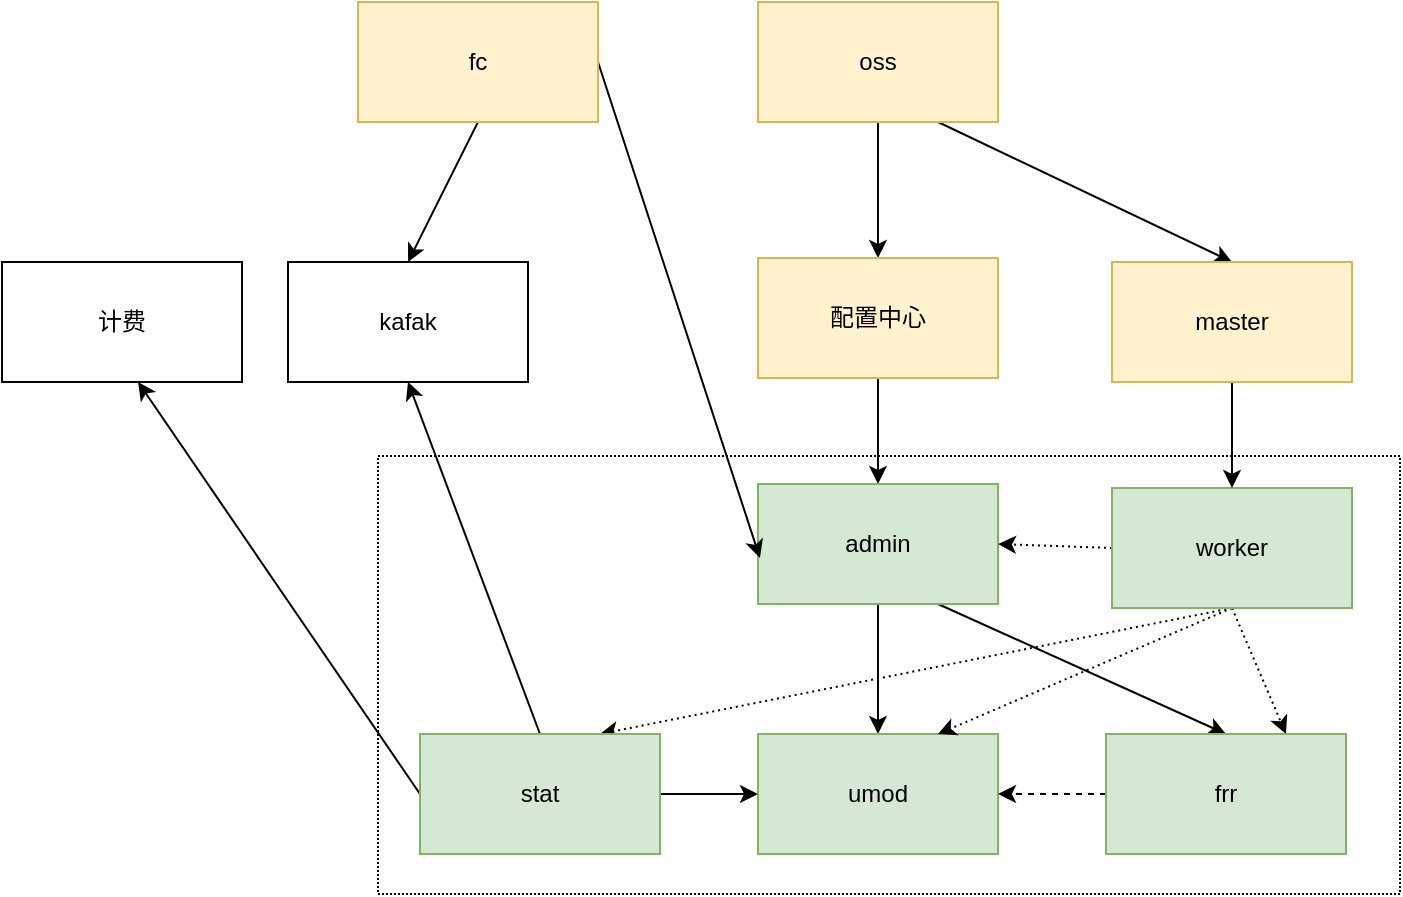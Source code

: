 <mxfile version="21.5.0" type="github">
  <diagram name="第 1 页" id="ligynVI5hM0cTCaL3_L3">
    <mxGraphModel dx="1187" dy="721" grid="0" gridSize="10" guides="1" tooltips="1" connect="1" arrows="1" fold="1" page="1" pageScale="1" pageWidth="827" pageHeight="1169" math="0" shadow="0">
      <root>
        <mxCell id="0" />
        <mxCell id="1" parent="0" />
        <mxCell id="4_ecRE2A7_DAbZta6cOR-30" value="" style="rounded=0;whiteSpace=wrap;html=1;dashed=1;dashPattern=1 1;" vertex="1" parent="1">
          <mxGeometry x="221" y="369" width="511" height="219" as="geometry" />
        </mxCell>
        <mxCell id="4_ecRE2A7_DAbZta6cOR-8" style="edgeStyle=orthogonalEdgeStyle;rounded=0;orthogonalLoop=1;jettySize=auto;html=1;exitX=0.5;exitY=1;exitDx=0;exitDy=0;entryX=0.5;entryY=0;entryDx=0;entryDy=0;" edge="1" parent="1" source="4_ecRE2A7_DAbZta6cOR-1" target="4_ecRE2A7_DAbZta6cOR-2">
          <mxGeometry relative="1" as="geometry" />
        </mxCell>
        <mxCell id="4_ecRE2A7_DAbZta6cOR-27" style="rounded=0;orthogonalLoop=1;jettySize=auto;html=1;exitX=0.75;exitY=1;exitDx=0;exitDy=0;entryX=0.5;entryY=0;entryDx=0;entryDy=0;" edge="1" parent="1" source="4_ecRE2A7_DAbZta6cOR-1" target="4_ecRE2A7_DAbZta6cOR-26">
          <mxGeometry relative="1" as="geometry" />
        </mxCell>
        <mxCell id="4_ecRE2A7_DAbZta6cOR-1" value="oss" style="rounded=0;whiteSpace=wrap;html=1;fillColor=#fff2cc;strokeColor=#d6b656;" vertex="1" parent="1">
          <mxGeometry x="411" y="142" width="120" height="60" as="geometry" />
        </mxCell>
        <mxCell id="4_ecRE2A7_DAbZta6cOR-9" style="edgeStyle=orthogonalEdgeStyle;rounded=0;orthogonalLoop=1;jettySize=auto;html=1;exitX=0.5;exitY=1;exitDx=0;exitDy=0;entryX=0.5;entryY=0;entryDx=0;entryDy=0;" edge="1" parent="1" source="4_ecRE2A7_DAbZta6cOR-2" target="4_ecRE2A7_DAbZta6cOR-3">
          <mxGeometry relative="1" as="geometry" />
        </mxCell>
        <mxCell id="4_ecRE2A7_DAbZta6cOR-2" value="配置中心" style="rounded=0;whiteSpace=wrap;html=1;fillColor=#fff2cc;strokeColor=#d6b656;" vertex="1" parent="1">
          <mxGeometry x="411" y="270" width="120" height="60" as="geometry" />
        </mxCell>
        <mxCell id="4_ecRE2A7_DAbZta6cOR-10" style="edgeStyle=orthogonalEdgeStyle;rounded=0;orthogonalLoop=1;jettySize=auto;html=1;exitX=0.5;exitY=1;exitDx=0;exitDy=0;entryX=0.5;entryY=0;entryDx=0;entryDy=0;" edge="1" parent="1" source="4_ecRE2A7_DAbZta6cOR-3" target="4_ecRE2A7_DAbZta6cOR-4">
          <mxGeometry relative="1" as="geometry" />
        </mxCell>
        <mxCell id="4_ecRE2A7_DAbZta6cOR-14" style="rounded=0;orthogonalLoop=1;jettySize=auto;html=1;exitX=0.75;exitY=1;exitDx=0;exitDy=0;entryX=0.5;entryY=0;entryDx=0;entryDy=0;" edge="1" parent="1" source="4_ecRE2A7_DAbZta6cOR-3" target="4_ecRE2A7_DAbZta6cOR-7">
          <mxGeometry relative="1" as="geometry" />
        </mxCell>
        <mxCell id="4_ecRE2A7_DAbZta6cOR-3" value="admin" style="rounded=0;whiteSpace=wrap;html=1;fillColor=#d5e8d4;strokeColor=#82b366;" vertex="1" parent="1">
          <mxGeometry x="411" y="383" width="120" height="60" as="geometry" />
        </mxCell>
        <mxCell id="4_ecRE2A7_DAbZta6cOR-4" value="umod" style="rounded=0;whiteSpace=wrap;html=1;fillColor=#d5e8d4;strokeColor=#82b366;" vertex="1" parent="1">
          <mxGeometry x="411" y="508" width="120" height="60" as="geometry" />
        </mxCell>
        <mxCell id="4_ecRE2A7_DAbZta6cOR-23" style="rounded=0;orthogonalLoop=1;jettySize=auto;html=1;exitX=0.5;exitY=1;exitDx=0;exitDy=0;entryX=0.75;entryY=0;entryDx=0;entryDy=0;dashed=1;dashPattern=1 2;" edge="1" parent="1" source="4_ecRE2A7_DAbZta6cOR-5" target="4_ecRE2A7_DAbZta6cOR-6">
          <mxGeometry relative="1" as="geometry" />
        </mxCell>
        <mxCell id="4_ecRE2A7_DAbZta6cOR-24" style="rounded=0;orthogonalLoop=1;jettySize=auto;html=1;exitX=0.5;exitY=1;exitDx=0;exitDy=0;entryX=0.75;entryY=0;entryDx=0;entryDy=0;dashed=1;dashPattern=1 2;" edge="1" parent="1" source="4_ecRE2A7_DAbZta6cOR-5" target="4_ecRE2A7_DAbZta6cOR-4">
          <mxGeometry relative="1" as="geometry" />
        </mxCell>
        <mxCell id="4_ecRE2A7_DAbZta6cOR-25" style="rounded=0;orthogonalLoop=1;jettySize=auto;html=1;exitX=0.5;exitY=1;exitDx=0;exitDy=0;entryX=0.75;entryY=0;entryDx=0;entryDy=0;dashed=1;dashPattern=1 2;" edge="1" parent="1" source="4_ecRE2A7_DAbZta6cOR-5" target="4_ecRE2A7_DAbZta6cOR-7">
          <mxGeometry relative="1" as="geometry" />
        </mxCell>
        <mxCell id="4_ecRE2A7_DAbZta6cOR-29" style="rounded=0;orthogonalLoop=1;jettySize=auto;html=1;exitX=0;exitY=0.5;exitDx=0;exitDy=0;entryX=1;entryY=0.5;entryDx=0;entryDy=0;dashed=1;dashPattern=1 2;" edge="1" parent="1" source="4_ecRE2A7_DAbZta6cOR-5" target="4_ecRE2A7_DAbZta6cOR-3">
          <mxGeometry relative="1" as="geometry" />
        </mxCell>
        <mxCell id="4_ecRE2A7_DAbZta6cOR-5" value="worker" style="rounded=0;whiteSpace=wrap;html=1;fillColor=#d5e8d4;strokeColor=#82b366;" vertex="1" parent="1">
          <mxGeometry x="588" y="385" width="120" height="60" as="geometry" />
        </mxCell>
        <mxCell id="4_ecRE2A7_DAbZta6cOR-13" style="edgeStyle=orthogonalEdgeStyle;rounded=0;orthogonalLoop=1;jettySize=auto;html=1;exitX=1;exitY=0.5;exitDx=0;exitDy=0;entryX=0;entryY=0.5;entryDx=0;entryDy=0;" edge="1" parent="1" source="4_ecRE2A7_DAbZta6cOR-6" target="4_ecRE2A7_DAbZta6cOR-4">
          <mxGeometry relative="1" as="geometry" />
        </mxCell>
        <mxCell id="4_ecRE2A7_DAbZta6cOR-18" style="rounded=0;orthogonalLoop=1;jettySize=auto;html=1;exitX=0.5;exitY=0;exitDx=0;exitDy=0;entryX=0.5;entryY=1;entryDx=0;entryDy=0;" edge="1" parent="1" source="4_ecRE2A7_DAbZta6cOR-6" target="4_ecRE2A7_DAbZta6cOR-16">
          <mxGeometry relative="1" as="geometry" />
        </mxCell>
        <mxCell id="4_ecRE2A7_DAbZta6cOR-22" style="rounded=0;orthogonalLoop=1;jettySize=auto;html=1;exitX=0;exitY=0.5;exitDx=0;exitDy=0;entryX=0.567;entryY=1;entryDx=0;entryDy=0;entryPerimeter=0;" edge="1" parent="1" source="4_ecRE2A7_DAbZta6cOR-6" target="4_ecRE2A7_DAbZta6cOR-21">
          <mxGeometry relative="1" as="geometry" />
        </mxCell>
        <mxCell id="4_ecRE2A7_DAbZta6cOR-6" value="stat" style="rounded=0;whiteSpace=wrap;html=1;fillColor=#d5e8d4;strokeColor=#82b366;" vertex="1" parent="1">
          <mxGeometry x="242" y="508" width="120" height="60" as="geometry" />
        </mxCell>
        <mxCell id="4_ecRE2A7_DAbZta6cOR-15" style="edgeStyle=orthogonalEdgeStyle;rounded=0;orthogonalLoop=1;jettySize=auto;html=1;exitX=0;exitY=0.5;exitDx=0;exitDy=0;entryX=1;entryY=0.5;entryDx=0;entryDy=0;dashed=1;" edge="1" parent="1" source="4_ecRE2A7_DAbZta6cOR-7" target="4_ecRE2A7_DAbZta6cOR-4">
          <mxGeometry relative="1" as="geometry" />
        </mxCell>
        <mxCell id="4_ecRE2A7_DAbZta6cOR-7" value="frr" style="rounded=0;whiteSpace=wrap;html=1;fillColor=#d5e8d4;strokeColor=#82b366;" vertex="1" parent="1">
          <mxGeometry x="585" y="508" width="120" height="60" as="geometry" />
        </mxCell>
        <mxCell id="4_ecRE2A7_DAbZta6cOR-16" value="kafak" style="rounded=0;whiteSpace=wrap;html=1;" vertex="1" parent="1">
          <mxGeometry x="176" y="272" width="120" height="60" as="geometry" />
        </mxCell>
        <mxCell id="4_ecRE2A7_DAbZta6cOR-19" style="rounded=0;orthogonalLoop=1;jettySize=auto;html=1;exitX=0.5;exitY=1;exitDx=0;exitDy=0;entryX=0.5;entryY=0;entryDx=0;entryDy=0;" edge="1" parent="1" source="4_ecRE2A7_DAbZta6cOR-17" target="4_ecRE2A7_DAbZta6cOR-16">
          <mxGeometry relative="1" as="geometry" />
        </mxCell>
        <mxCell id="4_ecRE2A7_DAbZta6cOR-20" style="rounded=0;orthogonalLoop=1;jettySize=auto;html=1;exitX=1;exitY=0.5;exitDx=0;exitDy=0;entryX=0.008;entryY=0.617;entryDx=0;entryDy=0;entryPerimeter=0;" edge="1" parent="1" source="4_ecRE2A7_DAbZta6cOR-17" target="4_ecRE2A7_DAbZta6cOR-3">
          <mxGeometry relative="1" as="geometry" />
        </mxCell>
        <mxCell id="4_ecRE2A7_DAbZta6cOR-17" value="fc" style="rounded=0;whiteSpace=wrap;html=1;fillColor=#fff2cc;strokeColor=#d6b656;" vertex="1" parent="1">
          <mxGeometry x="211" y="142" width="120" height="60" as="geometry" />
        </mxCell>
        <mxCell id="4_ecRE2A7_DAbZta6cOR-21" value="计费" style="rounded=0;whiteSpace=wrap;html=1;" vertex="1" parent="1">
          <mxGeometry x="33" y="272" width="120" height="60" as="geometry" />
        </mxCell>
        <mxCell id="4_ecRE2A7_DAbZta6cOR-28" style="edgeStyle=orthogonalEdgeStyle;rounded=0;orthogonalLoop=1;jettySize=auto;html=1;exitX=0.5;exitY=1;exitDx=0;exitDy=0;entryX=0.5;entryY=0;entryDx=0;entryDy=0;" edge="1" parent="1" source="4_ecRE2A7_DAbZta6cOR-26" target="4_ecRE2A7_DAbZta6cOR-5">
          <mxGeometry relative="1" as="geometry" />
        </mxCell>
        <mxCell id="4_ecRE2A7_DAbZta6cOR-26" value="master" style="rounded=0;whiteSpace=wrap;html=1;fillColor=#fff2cc;strokeColor=#d6b656;" vertex="1" parent="1">
          <mxGeometry x="588" y="272" width="120" height="60" as="geometry" />
        </mxCell>
      </root>
    </mxGraphModel>
  </diagram>
</mxfile>
